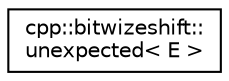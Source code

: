 digraph "Graphical Class Hierarchy"
{
  edge [fontname="Helvetica",fontsize="10",labelfontname="Helvetica",labelfontsize="10"];
  node [fontname="Helvetica",fontsize="10",shape=record];
  rankdir="LR";
  Node0 [label="cpp::bitwizeshift::\lunexpected\< E \>",height=0.2,width=0.4,color="black", fillcolor="white", style="filled",URL="$d2/d86/classcpp_1_1bitwizeshift_1_1unexpected.html",tooltip="A semantic type used for distinguishing unexpected values in an API that returns expected types..."];
}
